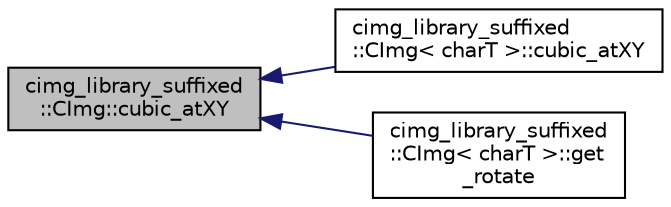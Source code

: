 digraph "cimg_library_suffixed::CImg::cubic_atXY"
{
  edge [fontname="Helvetica",fontsize="10",labelfontname="Helvetica",labelfontsize="10"];
  node [fontname="Helvetica",fontsize="10",shape=record];
  rankdir="LR";
  Node1 [label="cimg_library_suffixed\l::CImg::cubic_atXY",height=0.2,width=0.4,color="black", fillcolor="grey75", style="filled" fontcolor="black"];
  Node1 -> Node2 [dir="back",color="midnightblue",fontsize="10",style="solid",fontname="Helvetica"];
  Node2 [label="cimg_library_suffixed\l::CImg\< charT \>::cubic_atXY",height=0.2,width=0.4,color="black", fillcolor="white", style="filled",URL="$structcimg__library__suffixed_1_1_c_img.html#ad91886cfd2ce9712a956855c796ae39d",tooltip="Return damped pixel value, using cubic interpolation and Dirichlet boundary conditions for the X and ..."];
  Node1 -> Node3 [dir="back",color="midnightblue",fontsize="10",style="solid",fontname="Helvetica"];
  Node3 [label="cimg_library_suffixed\l::CImg\< charT \>::get\l_rotate",height=0.2,width=0.4,color="black", fillcolor="white", style="filled",URL="$structcimg__library__suffixed_1_1_c_img.html#a1bc796b0e8624802bbfe0cd6f20167ce",tooltip="Rotate image with arbitrary angle ."];
}
